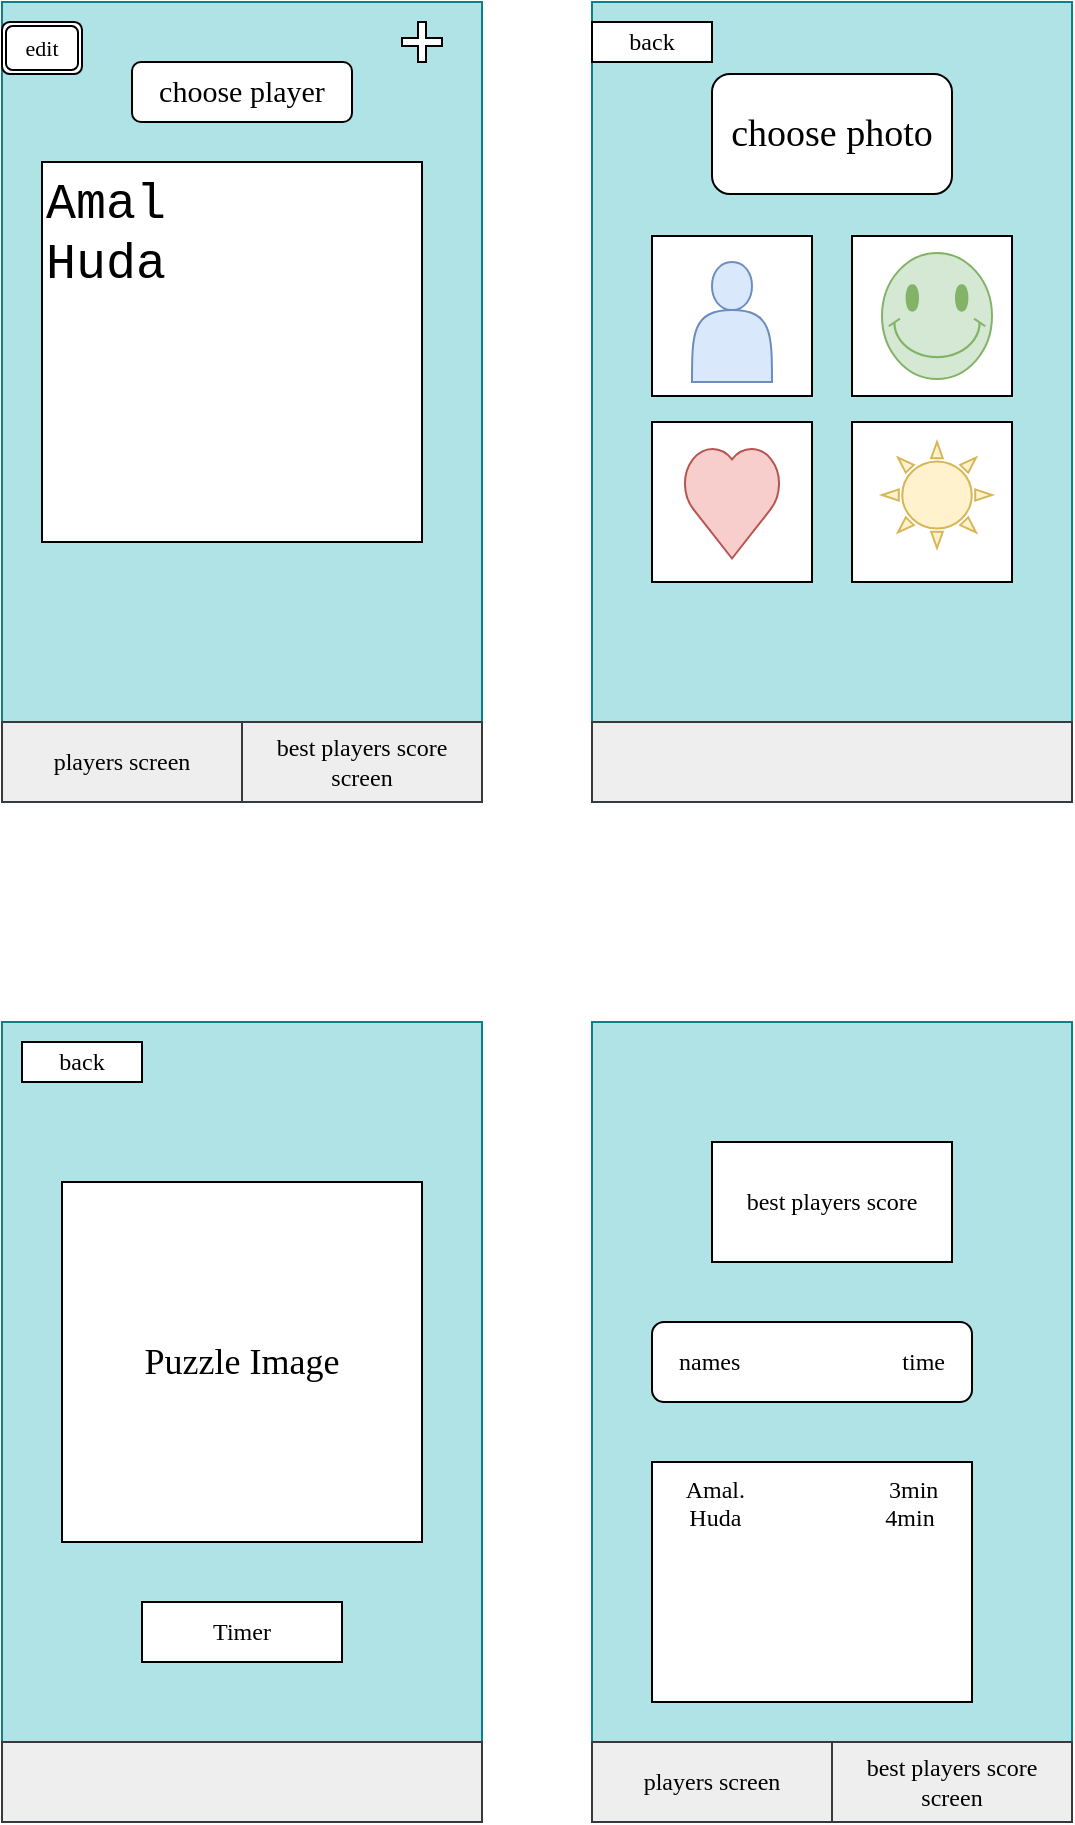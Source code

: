 <mxfile version="15.9.1" type="github">
  <diagram id="bXCmVAhOqQxk-IfF_nTX" name="Page-1">
    <mxGraphModel dx="1327" dy="970" grid="1" gridSize="10" guides="1" tooltips="1" connect="1" arrows="1" fold="1" page="1" pageScale="1" pageWidth="850" pageHeight="1100" math="0" shadow="0">
      <root>
        <mxCell id="0" />
        <mxCell id="1" parent="0" />
        <mxCell id="RPCJkML__g4kN3PDb_LN-3" value="" style="rounded=0;whiteSpace=wrap;html=1;direction=south;fillColor=#b0e3e6;strokeColor=#0e8088;" parent="1" vertex="1">
          <mxGeometry x="170" y="600" width="240" height="400" as="geometry" />
        </mxCell>
        <mxCell id="RPCJkML__g4kN3PDb_LN-4" value="" style="rounded=0;whiteSpace=wrap;html=1;direction=south;fillColor=#b0e3e6;strokeColor=#0e8088;" parent="1" vertex="1">
          <mxGeometry x="465" y="600" width="240" height="400" as="geometry" />
        </mxCell>
        <mxCell id="RPCJkML__g4kN3PDb_LN-7" value="" style="rounded=0;whiteSpace=wrap;html=1;fillColor=#eeeeee;strokeColor=#36393d;" parent="1" vertex="1">
          <mxGeometry x="170" y="960" width="240" height="40" as="geometry" />
        </mxCell>
        <mxCell id="RPCJkML__g4kN3PDb_LN-8" value="" style="rounded=0;whiteSpace=wrap;html=1;fillColor=#f5f5f5;fontColor=#333333;strokeColor=#666666;" parent="1" vertex="1">
          <mxGeometry x="465" y="960" width="240" height="40" as="geometry" />
        </mxCell>
        <mxCell id="RPCJkML__g4kN3PDb_LN-16" value="Puzzle Image" style="whiteSpace=wrap;html=1;aspect=fixed;fontFamily=Comic Sans MS;fontSize=18;" parent="1" vertex="1">
          <mxGeometry x="200" y="680" width="180" height="180" as="geometry" />
        </mxCell>
        <mxCell id="RPCJkML__g4kN3PDb_LN-17" value="back" style="rounded=0;whiteSpace=wrap;html=1;fontFamily=Comic Sans MS;" parent="1" vertex="1">
          <mxGeometry x="180" y="610" width="60" height="20" as="geometry" />
        </mxCell>
        <mxCell id="RPCJkML__g4kN3PDb_LN-19" value="Timer" style="rounded=0;whiteSpace=wrap;html=1;fontFamily=Comic Sans MS;" parent="1" vertex="1">
          <mxGeometry x="240" y="890" width="100" height="30" as="geometry" />
        </mxCell>
        <mxCell id="RPCJkML__g4kN3PDb_LN-24" value="best players score" style="rounded=0;whiteSpace=wrap;html=1;fontFamily=Comic Sans MS;" parent="1" vertex="1">
          <mxGeometry x="525" y="660" width="120" height="60" as="geometry" />
        </mxCell>
        <mxCell id="RPCJkML__g4kN3PDb_LN-25" value="names &amp;nbsp; &amp;nbsp; &amp;nbsp; &amp;nbsp; &amp;nbsp; &amp;nbsp; &amp;nbsp; &amp;nbsp; &amp;nbsp; &amp;nbsp; &amp;nbsp; &amp;nbsp; &amp;nbsp; time" style="rounded=1;whiteSpace=wrap;html=1;fontFamily=Comic Sans MS;" parent="1" vertex="1">
          <mxGeometry x="495" y="750" width="160" height="40" as="geometry" />
        </mxCell>
        <mxCell id="RPCJkML__g4kN3PDb_LN-27" value="Amal. &amp;nbsp; &amp;nbsp; &amp;nbsp; &amp;nbsp; &amp;nbsp; &amp;nbsp; &amp;nbsp; &amp;nbsp; &amp;nbsp; &amp;nbsp; &amp;nbsp; &amp;nbsp;3min&lt;br&gt;Huda &amp;nbsp; &amp;nbsp; &amp;nbsp; &amp;nbsp; &amp;nbsp; &amp;nbsp; &amp;nbsp; &amp;nbsp; &amp;nbsp; &amp;nbsp; &amp;nbsp; &amp;nbsp;4min" style="rounded=0;whiteSpace=wrap;html=1;fontFamily=Comic Sans MS;verticalAlign=top;" parent="1" vertex="1">
          <mxGeometry x="495" y="820" width="160" height="120" as="geometry" />
        </mxCell>
        <mxCell id="RPCJkML__g4kN3PDb_LN-28" value="" style="rounded=0;whiteSpace=wrap;html=1;direction=south;fillColor=#b0e3e6;strokeColor=#0e8088;" parent="1" vertex="1">
          <mxGeometry x="170" y="90" width="240" height="400" as="geometry" />
        </mxCell>
        <mxCell id="RPCJkML__g4kN3PDb_LN-29" value="&lt;font&gt;players screen&lt;/font&gt;" style="rounded=0;whiteSpace=wrap;html=1;fillColor=#eeeeee;strokeColor=#36393d;align=center;fontFamily=Comic Sans MS;" parent="1" vertex="1">
          <mxGeometry x="170" y="450" width="120" height="40" as="geometry" />
        </mxCell>
        <mxCell id="RPCJkML__g4kN3PDb_LN-30" value="" style="rounded=0;whiteSpace=wrap;html=1;direction=south;fillColor=#b0e3e6;strokeColor=#0e8088;" parent="1" vertex="1">
          <mxGeometry x="465" y="90" width="240" height="400" as="geometry" />
        </mxCell>
        <mxCell id="RPCJkML__g4kN3PDb_LN-31" value="" style="rounded=0;whiteSpace=wrap;html=1;fillColor=#eeeeee;strokeColor=#36393d;" parent="1" vertex="1">
          <mxGeometry x="465" y="450" width="240" height="40" as="geometry" />
        </mxCell>
        <mxCell id="RPCJkML__g4kN3PDb_LN-33" value="&lt;font&gt;best players score screen&lt;/font&gt;" style="rounded=0;whiteSpace=wrap;html=1;fillColor=#eeeeee;strokeColor=#36393d;align=center;fontFamily=Comic Sans MS;" parent="1" vertex="1">
          <mxGeometry x="585" y="960" width="120" height="40" as="geometry" />
        </mxCell>
        <mxCell id="RPCJkML__g4kN3PDb_LN-34" value="" style="whiteSpace=wrap;html=1;aspect=fixed;fontFamily=Courier New;" parent="1" vertex="1">
          <mxGeometry x="495" y="300" width="80" height="80" as="geometry" />
        </mxCell>
        <mxCell id="RPCJkML__g4kN3PDb_LN-35" value="" style="whiteSpace=wrap;html=1;aspect=fixed;fontFamily=Courier New;" parent="1" vertex="1">
          <mxGeometry x="595" y="207" width="80" height="80" as="geometry" />
        </mxCell>
        <mxCell id="RPCJkML__g4kN3PDb_LN-36" value="" style="whiteSpace=wrap;html=1;aspect=fixed;fontFamily=Courier New;" parent="1" vertex="1">
          <mxGeometry x="495" y="207" width="80" height="80" as="geometry" />
        </mxCell>
        <mxCell id="RPCJkML__g4kN3PDb_LN-37" value="" style="whiteSpace=wrap;html=1;aspect=fixed;fontFamily=Courier New;" parent="1" vertex="1">
          <mxGeometry x="595" y="300" width="80" height="80" as="geometry" />
        </mxCell>
        <mxCell id="RPCJkML__g4kN3PDb_LN-38" value="&lt;font style=&quot;font-size: 19px&quot; face=&quot;Comic Sans MS&quot;&gt;choose photo&lt;/font&gt;" style="rounded=1;whiteSpace=wrap;html=1;fontFamily=Courier New;fontSize=15;" parent="1" vertex="1">
          <mxGeometry x="525" y="126" width="120" height="60" as="geometry" />
        </mxCell>
        <mxCell id="RPCJkML__g4kN3PDb_LN-39" value="&lt;font face=&quot;Comic Sans MS&quot; style=&quot;font-size: 15px&quot;&gt;choose player&lt;/font&gt;" style="rounded=1;whiteSpace=wrap;html=1;fontFamily=Courier New;" parent="1" vertex="1">
          <mxGeometry x="235" y="120" width="110" height="30" as="geometry" />
        </mxCell>
        <mxCell id="RPCJkML__g4kN3PDb_LN-40" value="Amal&lt;br style=&quot;font-size: 25px;&quot;&gt;Huda" style="whiteSpace=wrap;html=1;aspect=fixed;fontFamily=Courier New;fontSize=25;align=left;verticalAlign=top;" parent="1" vertex="1">
          <mxGeometry x="190" y="170" width="190" height="190" as="geometry" />
        </mxCell>
        <mxCell id="RPCJkML__g4kN3PDb_LN-41" value="back" style="rounded=0;whiteSpace=wrap;html=1;fontFamily=Comic Sans MS;" parent="1" vertex="1">
          <mxGeometry x="465" y="100" width="60" height="20" as="geometry" />
        </mxCell>
        <mxCell id="RPCJkML__g4kN3PDb_LN-42" value="" style="shape=actor;whiteSpace=wrap;html=1;fontFamily=Courier New;fillColor=#dae8fc;strokeColor=#6c8ebf;" parent="1" vertex="1">
          <mxGeometry x="515" y="220" width="40" height="60" as="geometry" />
        </mxCell>
        <mxCell id="RPCJkML__g4kN3PDb_LN-47" value="" style="verticalLabelPosition=bottom;verticalAlign=top;html=1;shape=mxgraph.basic.smiley;labelBackgroundColor=#EA6B66;labelBorderColor=#EA6B66;fontFamily=Courier New;fillColor=#d5e8d4;strokeColor=#82b366;" parent="1" vertex="1">
          <mxGeometry x="610" y="215.5" width="55" height="63" as="geometry" />
        </mxCell>
        <mxCell id="RPCJkML__g4kN3PDb_LN-48" value="" style="verticalLabelPosition=bottom;verticalAlign=top;html=1;shape=mxgraph.basic.sun;labelBackgroundColor=#EA6B66;labelBorderColor=#EA6B66;fontFamily=Courier New;fillColor=#fff2cc;strokeColor=#d6b656;" parent="1" vertex="1">
          <mxGeometry x="610" y="310" width="55" height="53" as="geometry" />
        </mxCell>
        <mxCell id="RPCJkML__g4kN3PDb_LN-49" value="" style="verticalLabelPosition=bottom;verticalAlign=top;html=1;shape=mxgraph.basic.heart;labelBackgroundColor=#EA6B66;labelBorderColor=#EA6B66;fontFamily=Courier New;fillColor=#f8cecc;strokeColor=#b85450;" parent="1" vertex="1">
          <mxGeometry x="510" y="311.75" width="50" height="56.5" as="geometry" />
        </mxCell>
        <mxCell id="RPCJkML__g4kN3PDb_LN-50" value="&lt;font&gt;players screen&lt;/font&gt;" style="rounded=0;whiteSpace=wrap;html=1;fillColor=#eeeeee;strokeColor=#36393d;align=center;fontFamily=Comic Sans MS;" parent="1" vertex="1">
          <mxGeometry x="465" y="960" width="120" height="40" as="geometry" />
        </mxCell>
        <mxCell id="dowZzyBqUfYYc4fk2vn_-1" value="&lt;font&gt;best players score screen&lt;/font&gt;" style="rounded=0;whiteSpace=wrap;html=1;fillColor=#eeeeee;strokeColor=#36393d;align=center;fontFamily=Comic Sans MS;" vertex="1" parent="1">
          <mxGeometry x="290" y="450" width="120" height="40" as="geometry" />
        </mxCell>
        <mxCell id="dowZzyBqUfYYc4fk2vn_-2" value="" style="shape=cross;whiteSpace=wrap;html=1;labelBackgroundColor=#EA6B66;labelBorderColor=#EA6B66;fontFamily=Comic Sans MS;fontSize=25;fontColor=none;" vertex="1" parent="1">
          <mxGeometry x="370" y="100" width="20" height="20" as="geometry" />
        </mxCell>
        <mxCell id="dowZzyBqUfYYc4fk2vn_-3" value="edit" style="shape=ext;double=1;rounded=1;whiteSpace=wrap;html=1;labelBackgroundColor=none;labelBorderColor=none;fontFamily=Comic Sans MS;fontSize=11;fontColor=none;" vertex="1" parent="1">
          <mxGeometry x="170" y="100" width="40" height="26" as="geometry" />
        </mxCell>
      </root>
    </mxGraphModel>
  </diagram>
</mxfile>
